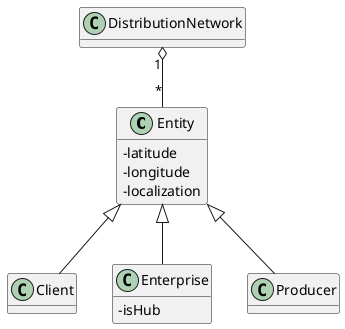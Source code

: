 @startuml DM

skinparam classAttributeIconSize 0
hide methods

class Entity {
  - latitude
  - longitude
  - localization
}

class Client {}
class Enterprise {
  - isHub
}
class Producer {}

Entity <|-- Client
Entity <|-- Enterprise
Entity <|-- Producer

class DistributionNetwork {}

DistributionNetwork "1" o-- "*" Entity
@enduml
